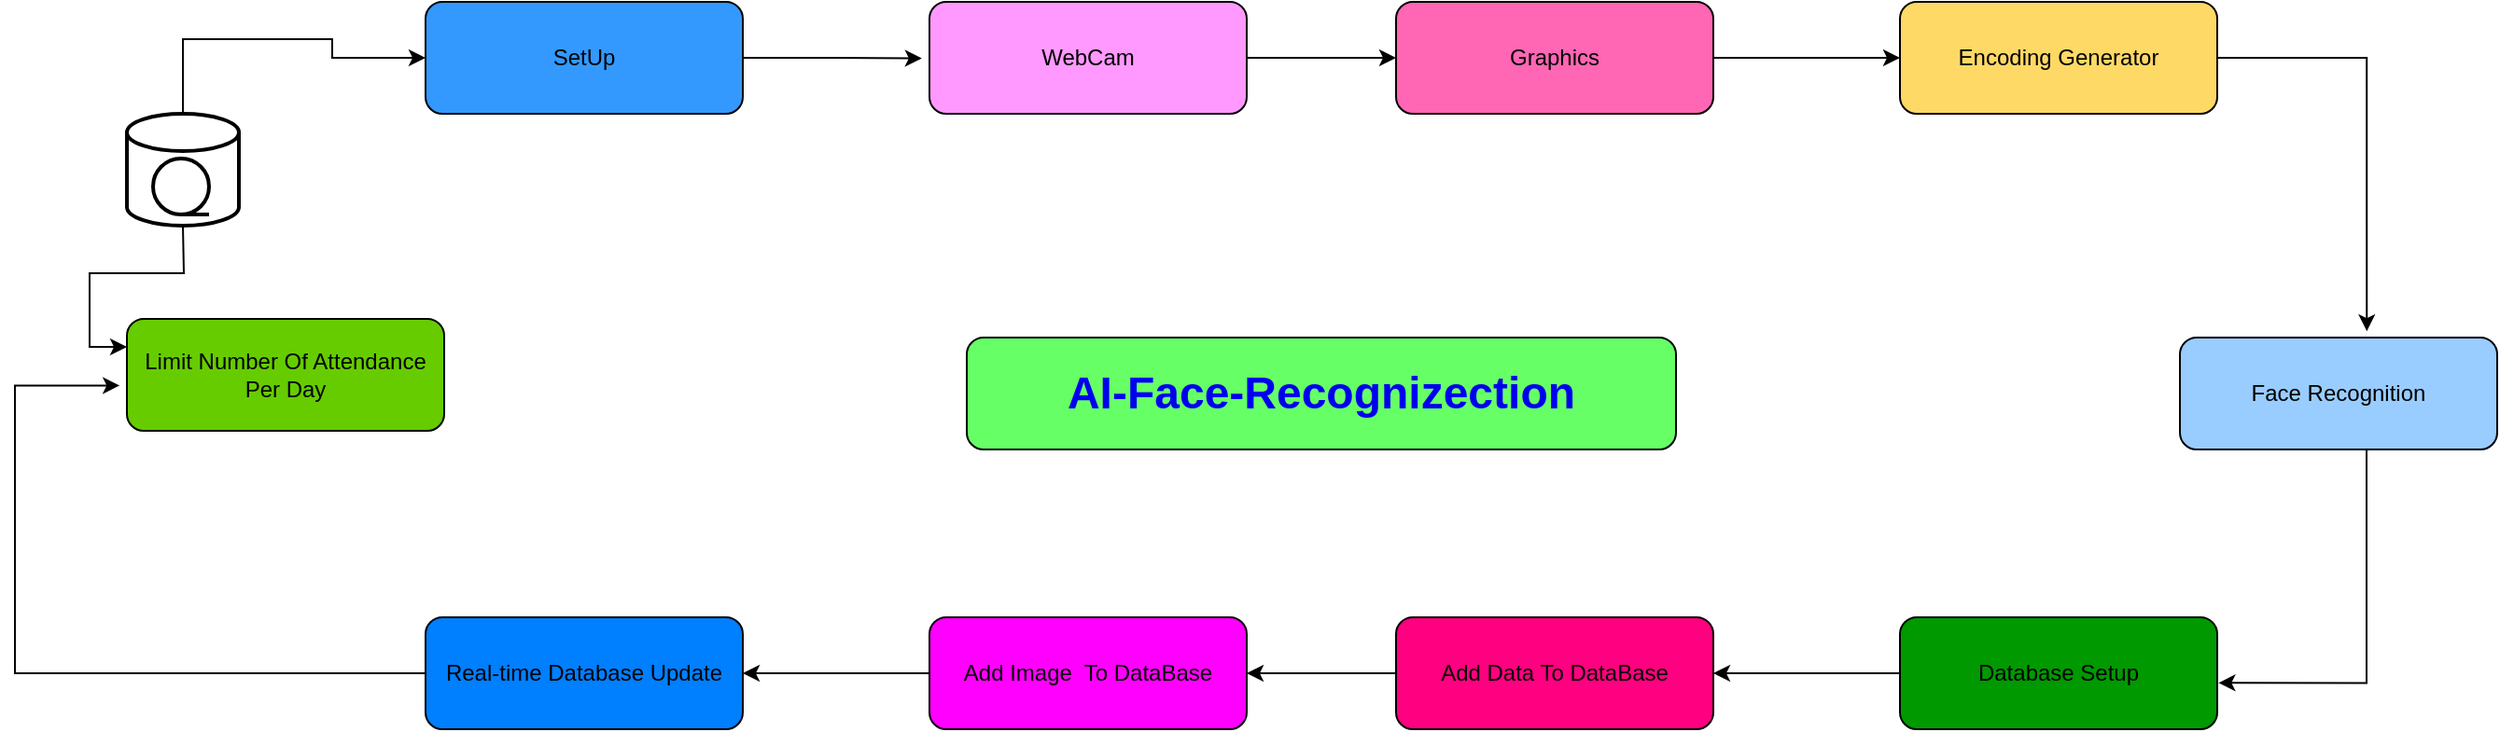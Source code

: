 <mxfile version="21.3.4" type="github">
  <diagram name="Page-1" id="5Voe6yUSwgtJVaa2_cNm">
    <mxGraphModel dx="2524" dy="851" grid="1" gridSize="10" guides="1" tooltips="1" connect="1" arrows="1" fold="1" page="1" pageScale="1" pageWidth="850" pageHeight="1100" math="0" shadow="0">
      <root>
        <mxCell id="0" />
        <mxCell id="1" parent="0" />
        <mxCell id="1wZhwgrKa4F7CoLH-JaN-24" style="edgeStyle=orthogonalEdgeStyle;rounded=0;orthogonalLoop=1;jettySize=auto;html=1;entryX=0;entryY=0.5;entryDx=0;entryDy=0;" edge="1" parent="1" source="1wZhwgrKa4F7CoLH-JaN-1" target="1wZhwgrKa4F7CoLH-JaN-2">
          <mxGeometry relative="1" as="geometry" />
        </mxCell>
        <mxCell id="1wZhwgrKa4F7CoLH-JaN-1" value="WebCam" style="rounded=1;whiteSpace=wrap;html=1;fillColor=#FF99FF;" vertex="1" parent="1">
          <mxGeometry x="200" y="90" width="170" height="60" as="geometry" />
        </mxCell>
        <mxCell id="1wZhwgrKa4F7CoLH-JaN-21" style="edgeStyle=orthogonalEdgeStyle;rounded=0;orthogonalLoop=1;jettySize=auto;html=1;entryX=1;entryY=0.5;entryDx=0;entryDy=0;" edge="1" parent="1" source="1wZhwgrKa4F7CoLH-JaN-11" target="1wZhwgrKa4F7CoLH-JaN-12">
          <mxGeometry relative="1" as="geometry" />
        </mxCell>
        <mxCell id="1wZhwgrKa4F7CoLH-JaN-11" value="Add Image&amp;nbsp; To DataBase" style="rounded=1;whiteSpace=wrap;html=1;fillColor=#FF00FF;" vertex="1" parent="1">
          <mxGeometry x="200" y="420" width="170" height="60" as="geometry" />
        </mxCell>
        <mxCell id="1wZhwgrKa4F7CoLH-JaN-23" style="edgeStyle=orthogonalEdgeStyle;rounded=0;orthogonalLoop=1;jettySize=auto;html=1;entryX=-0.024;entryY=0.505;entryDx=0;entryDy=0;entryPerimeter=0;" edge="1" parent="1" source="1wZhwgrKa4F7CoLH-JaN-10" target="1wZhwgrKa4F7CoLH-JaN-1">
          <mxGeometry relative="1" as="geometry" />
        </mxCell>
        <mxCell id="1wZhwgrKa4F7CoLH-JaN-10" value="SetUp" style="rounded=1;whiteSpace=wrap;html=1;fillColor=#3399FF;" vertex="1" parent="1">
          <mxGeometry x="-70" y="90" width="170" height="60" as="geometry" />
        </mxCell>
        <mxCell id="1wZhwgrKa4F7CoLH-JaN-22" style="edgeStyle=orthogonalEdgeStyle;rounded=0;orthogonalLoop=1;jettySize=auto;html=1;entryX=-0.023;entryY=0.595;entryDx=0;entryDy=0;entryPerimeter=0;" edge="1" parent="1" source="1wZhwgrKa4F7CoLH-JaN-12" target="1wZhwgrKa4F7CoLH-JaN-8">
          <mxGeometry relative="1" as="geometry">
            <mxPoint x="-310" y="290" as="targetPoint" />
            <Array as="points">
              <mxPoint x="-290" y="450" />
              <mxPoint x="-290" y="296" />
            </Array>
          </mxGeometry>
        </mxCell>
        <mxCell id="1wZhwgrKa4F7CoLH-JaN-12" value="Real-time Database Update" style="rounded=1;whiteSpace=wrap;html=1;fillColor=#007FFF;" vertex="1" parent="1">
          <mxGeometry x="-70" y="420" width="170" height="60" as="geometry" />
        </mxCell>
        <mxCell id="1wZhwgrKa4F7CoLH-JaN-26" style="edgeStyle=orthogonalEdgeStyle;rounded=0;orthogonalLoop=1;jettySize=auto;html=1;entryX=0;entryY=0.5;entryDx=0;entryDy=0;" edge="1" parent="1" source="1wZhwgrKa4F7CoLH-JaN-2" target="1wZhwgrKa4F7CoLH-JaN-3">
          <mxGeometry relative="1" as="geometry" />
        </mxCell>
        <mxCell id="1wZhwgrKa4F7CoLH-JaN-2" value="Graphics" style="rounded=1;whiteSpace=wrap;html=1;fillColor=#FF66B3;" vertex="1" parent="1">
          <mxGeometry x="450" y="90" width="170" height="60" as="geometry" />
        </mxCell>
        <mxCell id="1wZhwgrKa4F7CoLH-JaN-20" style="edgeStyle=orthogonalEdgeStyle;rounded=0;orthogonalLoop=1;jettySize=auto;html=1;entryX=1;entryY=0.5;entryDx=0;entryDy=0;" edge="1" parent="1" source="1wZhwgrKa4F7CoLH-JaN-13" target="1wZhwgrKa4F7CoLH-JaN-11">
          <mxGeometry relative="1" as="geometry" />
        </mxCell>
        <mxCell id="1wZhwgrKa4F7CoLH-JaN-13" value="Add Data To DataBase" style="rounded=1;whiteSpace=wrap;html=1;fillColor=#FF0080;" vertex="1" parent="1">
          <mxGeometry x="450" y="420" width="170" height="60" as="geometry" />
        </mxCell>
        <mxCell id="1wZhwgrKa4F7CoLH-JaN-16" style="edgeStyle=orthogonalEdgeStyle;rounded=0;orthogonalLoop=1;jettySize=auto;html=1;entryX=0.589;entryY=-0.057;entryDx=0;entryDy=0;entryPerimeter=0;" edge="1" parent="1" source="1wZhwgrKa4F7CoLH-JaN-3" target="1wZhwgrKa4F7CoLH-JaN-4">
          <mxGeometry relative="1" as="geometry">
            <mxPoint x="970" y="260" as="targetPoint" />
            <Array as="points">
              <mxPoint x="970" y="120" />
            </Array>
          </mxGeometry>
        </mxCell>
        <mxCell id="1wZhwgrKa4F7CoLH-JaN-3" value="Encoding Generator" style="rounded=1;whiteSpace=wrap;html=1;fillColor=#FFD966;" vertex="1" parent="1">
          <mxGeometry x="720" y="90" width="170" height="60" as="geometry" />
        </mxCell>
        <mxCell id="1wZhwgrKa4F7CoLH-JaN-19" style="edgeStyle=orthogonalEdgeStyle;rounded=0;orthogonalLoop=1;jettySize=auto;html=1;exitX=0;exitY=0.5;exitDx=0;exitDy=0;entryX=1;entryY=0.5;entryDx=0;entryDy=0;" edge="1" parent="1" source="1wZhwgrKa4F7CoLH-JaN-14" target="1wZhwgrKa4F7CoLH-JaN-13">
          <mxGeometry relative="1" as="geometry" />
        </mxCell>
        <mxCell id="1wZhwgrKa4F7CoLH-JaN-14" value="Database Setup" style="rounded=1;whiteSpace=wrap;html=1;fillColor=#009900;" vertex="1" parent="1">
          <mxGeometry x="720" y="420" width="170" height="60" as="geometry" />
        </mxCell>
        <mxCell id="1wZhwgrKa4F7CoLH-JaN-27" style="edgeStyle=orthogonalEdgeStyle;rounded=0;orthogonalLoop=1;jettySize=auto;html=1;entryX=1.004;entryY=0.586;entryDx=0;entryDy=0;entryPerimeter=0;" edge="1" parent="1" source="1wZhwgrKa4F7CoLH-JaN-4" target="1wZhwgrKa4F7CoLH-JaN-14">
          <mxGeometry relative="1" as="geometry">
            <mxPoint x="900" y="450" as="targetPoint" />
            <Array as="points">
              <mxPoint x="970" y="455" />
            </Array>
          </mxGeometry>
        </mxCell>
        <mxCell id="1wZhwgrKa4F7CoLH-JaN-4" value="Face Recognition" style="rounded=1;whiteSpace=wrap;html=1;fillColor=#99CCFF;" vertex="1" parent="1">
          <mxGeometry x="870" y="270" width="170" height="60" as="geometry" />
        </mxCell>
        <mxCell id="1wZhwgrKa4F7CoLH-JaN-8" value="Limit Number Of Attendance Per Day" style="rounded=1;whiteSpace=wrap;html=1;fillColor=#66CC00;" vertex="1" parent="1">
          <mxGeometry x="-230" y="260" width="170" height="60" as="geometry" />
        </mxCell>
        <mxCell id="1wZhwgrKa4F7CoLH-JaN-31" style="edgeStyle=orthogonalEdgeStyle;rounded=0;orthogonalLoop=1;jettySize=auto;html=1;exitX=0.5;exitY=0;exitDx=0;exitDy=0;exitPerimeter=0;" edge="1" parent="1" source="1wZhwgrKa4F7CoLH-JaN-36" target="1wZhwgrKa4F7CoLH-JaN-10">
          <mxGeometry relative="1" as="geometry">
            <mxPoint x="-200" y="130" as="sourcePoint" />
            <Array as="points">
              <mxPoint x="-200" y="110" />
              <mxPoint x="-120" y="110" />
              <mxPoint x="-120" y="120" />
            </Array>
          </mxGeometry>
        </mxCell>
        <mxCell id="1wZhwgrKa4F7CoLH-JaN-32" style="edgeStyle=orthogonalEdgeStyle;rounded=0;orthogonalLoop=1;jettySize=auto;html=1;entryX=0;entryY=0.25;entryDx=0;entryDy=0;" edge="1" parent="1" target="1wZhwgrKa4F7CoLH-JaN-8">
          <mxGeometry relative="1" as="geometry">
            <mxPoint x="-200" y="210" as="sourcePoint" />
          </mxGeometry>
        </mxCell>
        <mxCell id="1wZhwgrKa4F7CoLH-JaN-35" value="&lt;a style=&quot;box-sizing: border-box; background-color: transparent; text-decoration-line: none; outline: none; outline-offset: 0px; box-shadow: none;&quot; href=&quot;https://github.com/codewithashim/AI-Face-Recognizection&quot; data-turbo-frame=&quot;repo-content-turbo-frame&quot; data-pjax=&quot;#repo-content-pjax-container&quot;&gt;&lt;b&gt;&lt;font style=&quot;font-size: 24px;&quot;&gt;AI-Face-Recognizection&lt;/font&gt;&lt;/b&gt;&lt;/a&gt;&lt;span style=&quot;box-sizing: border-box; color: rgb(14, 17, 22); font-family: -apple-system, BlinkMacSystemFont, &amp;quot;Segoe UI&amp;quot;, &amp;quot;Noto Sans&amp;quot;, Helvetica, Arial, sans-serif, &amp;quot;Apple Color Emoji&amp;quot;, &amp;quot;Segoe UI Emoji&amp;quot;; font-size: 20px; text-align: start; background-color: rgb(255, 255, 255);&quot;&gt;&lt;br&gt;&lt;/span&gt;" style="rounded=1;whiteSpace=wrap;html=1;fillColor=#66FF66;" vertex="1" parent="1">
          <mxGeometry x="220" y="270" width="380" height="60" as="geometry" />
        </mxCell>
        <mxCell id="1wZhwgrKa4F7CoLH-JaN-36" value="" style="strokeWidth=2;html=1;shape=mxgraph.flowchart.database;whiteSpace=wrap;" vertex="1" parent="1">
          <mxGeometry x="-230" y="150" width="60" height="60" as="geometry" />
        </mxCell>
        <mxCell id="1wZhwgrKa4F7CoLH-JaN-37" value="" style="strokeWidth=2;html=1;shape=mxgraph.flowchart.sequential_data;whiteSpace=wrap;" vertex="1" parent="1">
          <mxGeometry x="-216" y="174" width="30" height="30" as="geometry" />
        </mxCell>
      </root>
    </mxGraphModel>
  </diagram>
</mxfile>

